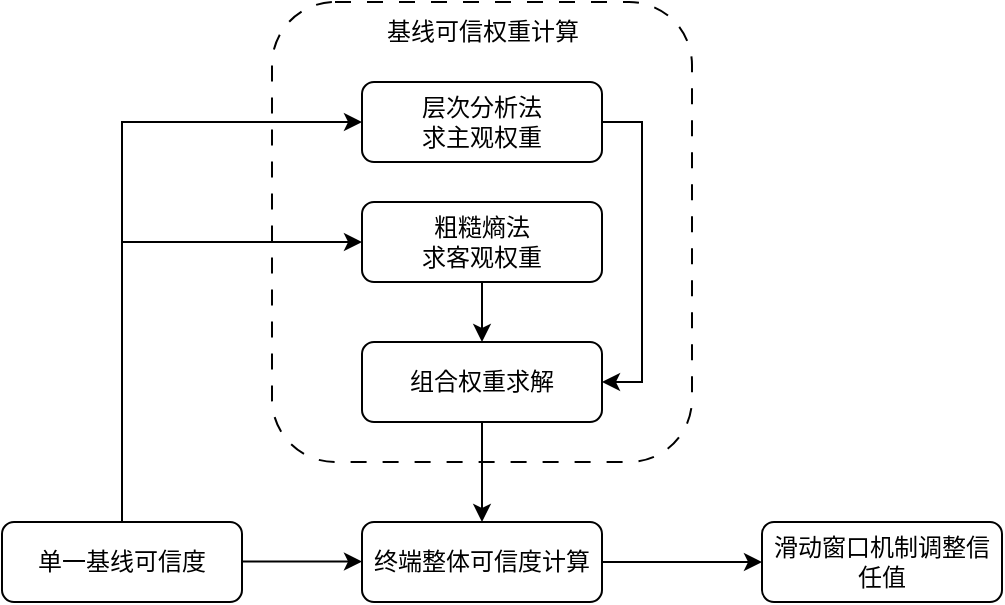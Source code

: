 <mxfile version="24.4.4" type="github">
  <diagram name="第 1 页" id="2byUVK8HF9ucdOsy6Y-6">
    <mxGraphModel dx="784" dy="399" grid="1" gridSize="10" guides="1" tooltips="1" connect="1" arrows="1" fold="1" page="1" pageScale="1" pageWidth="827" pageHeight="1169" math="0" shadow="0">
      <root>
        <mxCell id="0" />
        <mxCell id="1" parent="0" />
        <mxCell id="0bQgtYDC-5HZZn57f9ys-19" value="" style="rounded=1;whiteSpace=wrap;html=1;dashed=1;dashPattern=8 8;" vertex="1" parent="1">
          <mxGeometry x="225" y="150" width="210" height="230" as="geometry" />
        </mxCell>
        <mxCell id="0bQgtYDC-5HZZn57f9ys-3" value="" style="edgeStyle=orthogonalEdgeStyle;rounded=0;orthogonalLoop=1;jettySize=auto;html=1;" edge="1" parent="1">
          <mxGeometry relative="1" as="geometry">
            <mxPoint x="210" y="429.76" as="sourcePoint" />
            <mxPoint x="270" y="429.76" as="targetPoint" />
          </mxGeometry>
        </mxCell>
        <mxCell id="0bQgtYDC-5HZZn57f9ys-6" style="edgeStyle=orthogonalEdgeStyle;rounded=0;orthogonalLoop=1;jettySize=auto;html=1;entryX=0;entryY=0.5;entryDx=0;entryDy=0;" edge="1" parent="1" target="0bQgtYDC-5HZZn57f9ys-4">
          <mxGeometry relative="1" as="geometry">
            <mxPoint x="150" y="410" as="sourcePoint" />
            <Array as="points">
              <mxPoint x="150" y="210" />
            </Array>
          </mxGeometry>
        </mxCell>
        <mxCell id="0bQgtYDC-5HZZn57f9ys-8" style="edgeStyle=orthogonalEdgeStyle;rounded=0;orthogonalLoop=1;jettySize=auto;html=1;entryX=0;entryY=0.5;entryDx=0;entryDy=0;" edge="1" parent="1" target="0bQgtYDC-5HZZn57f9ys-7">
          <mxGeometry relative="1" as="geometry">
            <mxPoint x="150" y="410" as="sourcePoint" />
            <Array as="points">
              <mxPoint x="150" y="270" />
            </Array>
          </mxGeometry>
        </mxCell>
        <mxCell id="0bQgtYDC-5HZZn57f9ys-12" style="edgeStyle=orthogonalEdgeStyle;rounded=0;orthogonalLoop=1;jettySize=auto;html=1;entryX=1;entryY=0.5;entryDx=0;entryDy=0;" edge="1" parent="1" source="0bQgtYDC-5HZZn57f9ys-4" target="0bQgtYDC-5HZZn57f9ys-11">
          <mxGeometry relative="1" as="geometry">
            <Array as="points">
              <mxPoint x="410" y="210" />
              <mxPoint x="410" y="340" />
            </Array>
          </mxGeometry>
        </mxCell>
        <mxCell id="0bQgtYDC-5HZZn57f9ys-4" value="层次分析法&lt;div&gt;求主观权重&lt;/div&gt;" style="whiteSpace=wrap;html=1;rounded=1;" vertex="1" parent="1">
          <mxGeometry x="270" y="190" width="120" height="40" as="geometry" />
        </mxCell>
        <mxCell id="0bQgtYDC-5HZZn57f9ys-13" value="" style="edgeStyle=orthogonalEdgeStyle;rounded=0;orthogonalLoop=1;jettySize=auto;html=1;" edge="1" parent="1" source="0bQgtYDC-5HZZn57f9ys-7" target="0bQgtYDC-5HZZn57f9ys-11">
          <mxGeometry relative="1" as="geometry" />
        </mxCell>
        <mxCell id="0bQgtYDC-5HZZn57f9ys-7" value="粗糙熵法&lt;div&gt;求客观权重&lt;/div&gt;" style="whiteSpace=wrap;html=1;rounded=1;" vertex="1" parent="1">
          <mxGeometry x="270" y="250" width="120" height="40" as="geometry" />
        </mxCell>
        <mxCell id="0bQgtYDC-5HZZn57f9ys-16" value="" style="edgeStyle=orthogonalEdgeStyle;rounded=0;orthogonalLoop=1;jettySize=auto;html=1;" edge="1" parent="1" source="0bQgtYDC-5HZZn57f9ys-11" target="0bQgtYDC-5HZZn57f9ys-15">
          <mxGeometry relative="1" as="geometry" />
        </mxCell>
        <mxCell id="0bQgtYDC-5HZZn57f9ys-11" value="组合权重求解" style="whiteSpace=wrap;html=1;rounded=1;" vertex="1" parent="1">
          <mxGeometry x="270" y="320" width="120" height="40" as="geometry" />
        </mxCell>
        <mxCell id="0bQgtYDC-5HZZn57f9ys-14" value="单一基线可信度" style="whiteSpace=wrap;html=1;rounded=1;" vertex="1" parent="1">
          <mxGeometry x="90" y="410" width="120" height="40" as="geometry" />
        </mxCell>
        <mxCell id="0bQgtYDC-5HZZn57f9ys-22" value="" style="edgeStyle=orthogonalEdgeStyle;rounded=0;orthogonalLoop=1;jettySize=auto;html=1;" edge="1" parent="1" source="0bQgtYDC-5HZZn57f9ys-15" target="0bQgtYDC-5HZZn57f9ys-21">
          <mxGeometry relative="1" as="geometry" />
        </mxCell>
        <mxCell id="0bQgtYDC-5HZZn57f9ys-15" value="终端整体可信度计算" style="whiteSpace=wrap;html=1;rounded=1;" vertex="1" parent="1">
          <mxGeometry x="270" y="410" width="120" height="40" as="geometry" />
        </mxCell>
        <mxCell id="0bQgtYDC-5HZZn57f9ys-20" value="基线可信权重计算" style="text;html=1;align=center;verticalAlign=middle;resizable=0;points=[];autosize=1;strokeColor=none;fillColor=none;" vertex="1" parent="1">
          <mxGeometry x="270" y="150" width="120" height="30" as="geometry" />
        </mxCell>
        <mxCell id="0bQgtYDC-5HZZn57f9ys-21" value="滑动窗口机制调整信任值" style="whiteSpace=wrap;html=1;rounded=1;" vertex="1" parent="1">
          <mxGeometry x="470" y="410" width="120" height="40" as="geometry" />
        </mxCell>
      </root>
    </mxGraphModel>
  </diagram>
</mxfile>
